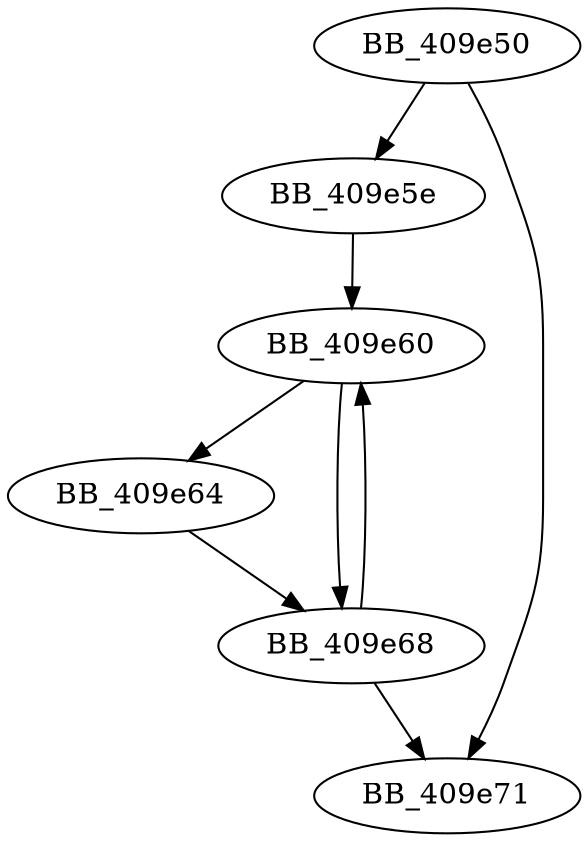 DiGraph sub_409E50{
BB_409e50->BB_409e5e
BB_409e50->BB_409e71
BB_409e5e->BB_409e60
BB_409e60->BB_409e64
BB_409e60->BB_409e68
BB_409e64->BB_409e68
BB_409e68->BB_409e60
BB_409e68->BB_409e71
}
